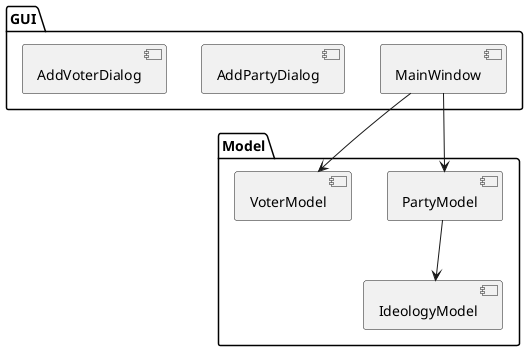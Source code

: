 @startuml
package GUI {
  [MainWindow]
  [AddPartyDialog]
  [AddVoterDialog]
}
package Model {
  [PartyModel]
  [VoterModel]
  [IdeologyModel]
}
[MainWindow] --> [PartyModel]
[MainWindow] --> [VoterModel]
[PartyModel] --> [IdeologyModel]
@enduml
